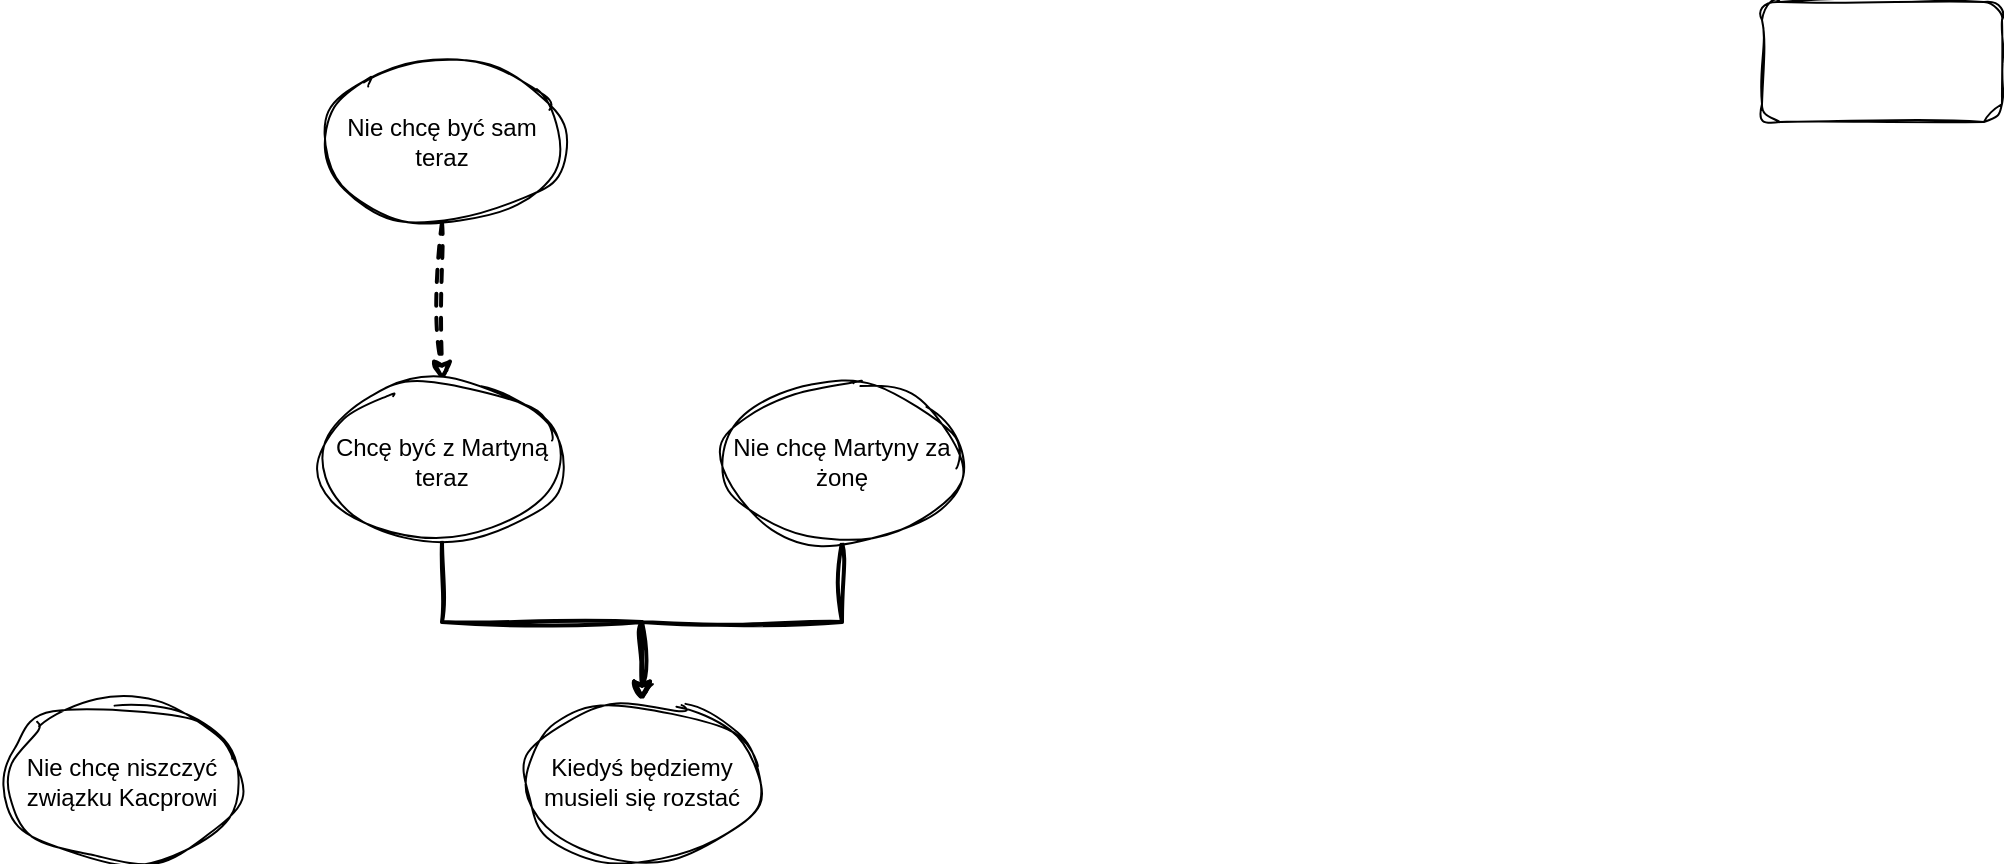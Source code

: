 <mxfile version="24.2.5" type="device">
  <diagram name="Page-1" id="QweqV-zDsetOXZZ02Blr">
    <mxGraphModel dx="956" dy="557" grid="1" gridSize="10" guides="1" tooltips="1" connect="1" arrows="1" fold="1" page="1" pageScale="1" pageWidth="3300" pageHeight="2339" math="0" shadow="0">
      <root>
        <mxCell id="0" />
        <mxCell id="1" parent="0" />
        <mxCell id="sNT2-QqbuUwA5rWDSVuH-5" style="edgeStyle=orthogonalEdgeStyle;rounded=0;orthogonalLoop=1;jettySize=auto;html=1;entryX=0.5;entryY=0;entryDx=0;entryDy=0;dashed=1;strokeWidth=2;jumpStyle=none;sketch=1;curveFitting=1;jiggle=2;" edge="1" parent="1" source="sNT2-QqbuUwA5rWDSVuH-2" target="sNT2-QqbuUwA5rWDSVuH-3">
          <mxGeometry relative="1" as="geometry" />
        </mxCell>
        <mxCell id="sNT2-QqbuUwA5rWDSVuH-2" value="Nie chcę być sam teraz" style="ellipse;whiteSpace=wrap;html=1;sketch=1;curveFitting=1;jiggle=2;" vertex="1" parent="1">
          <mxGeometry x="480" y="240" width="120" height="80" as="geometry" />
        </mxCell>
        <mxCell id="sNT2-QqbuUwA5rWDSVuH-12" style="edgeStyle=orthogonalEdgeStyle;rounded=0;sketch=1;jiggle=2;curveFitting=1;jumpStyle=none;orthogonalLoop=1;jettySize=auto;html=1;strokeColor=default;strokeWidth=2;align=center;verticalAlign=middle;fontFamily=Helvetica;fontSize=12;fontColor=default;labelBackgroundColor=default;endArrow=classic;" edge="1" parent="1" source="sNT2-QqbuUwA5rWDSVuH-3" target="sNT2-QqbuUwA5rWDSVuH-7">
          <mxGeometry relative="1" as="geometry" />
        </mxCell>
        <mxCell id="sNT2-QqbuUwA5rWDSVuH-3" value="Chcę być z Martyną teraz" style="ellipse;whiteSpace=wrap;html=1;sketch=1;curveFitting=1;jiggle=2;" vertex="1" parent="1">
          <mxGeometry x="480" y="400" width="120" height="80" as="geometry" />
        </mxCell>
        <mxCell id="sNT2-QqbuUwA5rWDSVuH-13" style="edgeStyle=orthogonalEdgeStyle;rounded=0;sketch=1;jiggle=2;curveFitting=1;jumpStyle=none;orthogonalLoop=1;jettySize=auto;html=1;strokeColor=default;strokeWidth=2;align=center;verticalAlign=middle;fontFamily=Helvetica;fontSize=12;fontColor=default;labelBackgroundColor=default;endArrow=classic;" edge="1" parent="1" source="sNT2-QqbuUwA5rWDSVuH-6" target="sNT2-QqbuUwA5rWDSVuH-7">
          <mxGeometry relative="1" as="geometry" />
        </mxCell>
        <mxCell id="sNT2-QqbuUwA5rWDSVuH-6" value="Nie chcę Martyny za żonę" style="ellipse;whiteSpace=wrap;html=1;sketch=1;jiggle=2;curveFitting=1;strokeColor=default;align=center;verticalAlign=middle;fillColor=default;fontSize=12;" vertex="1" parent="1">
          <mxGeometry x="680" y="400" width="120" height="80" as="geometry" />
        </mxCell>
        <mxCell id="sNT2-QqbuUwA5rWDSVuH-7" value="Kiedyś będziemy musieli się rozstać" style="ellipse;whiteSpace=wrap;html=1;sketch=1;jiggle=2;curveFitting=1;strokeColor=default;align=center;verticalAlign=middle;fontFamily=Helvetica;fontSize=12;fontColor=default;fillColor=default;" vertex="1" parent="1">
          <mxGeometry x="580" y="560" width="120" height="80" as="geometry" />
        </mxCell>
        <mxCell id="sNT2-QqbuUwA5rWDSVuH-14" value="Nie chcę niszczyć związku Kacprowi" style="ellipse;whiteSpace=wrap;html=1;sketch=1;jiggle=2;curveFitting=1;strokeColor=default;align=center;verticalAlign=middle;fontFamily=Helvetica;fontSize=12;fontColor=default;labelBackgroundColor=none;fillColor=default;" vertex="1" parent="1">
          <mxGeometry x="320" y="560" width="120" height="80" as="geometry" />
        </mxCell>
        <mxCell id="sNT2-QqbuUwA5rWDSVuH-17" value="" style="rounded=1;whiteSpace=wrap;html=1;sketch=1;jiggle=2;curveFitting=1;strokeColor=default;align=center;verticalAlign=middle;fontFamily=Helvetica;fontSize=12;fontColor=default;labelBackgroundColor=none;fillColor=default;" vertex="1" parent="1">
          <mxGeometry x="1200" y="210" width="120" height="60" as="geometry" />
        </mxCell>
      </root>
    </mxGraphModel>
  </diagram>
</mxfile>
